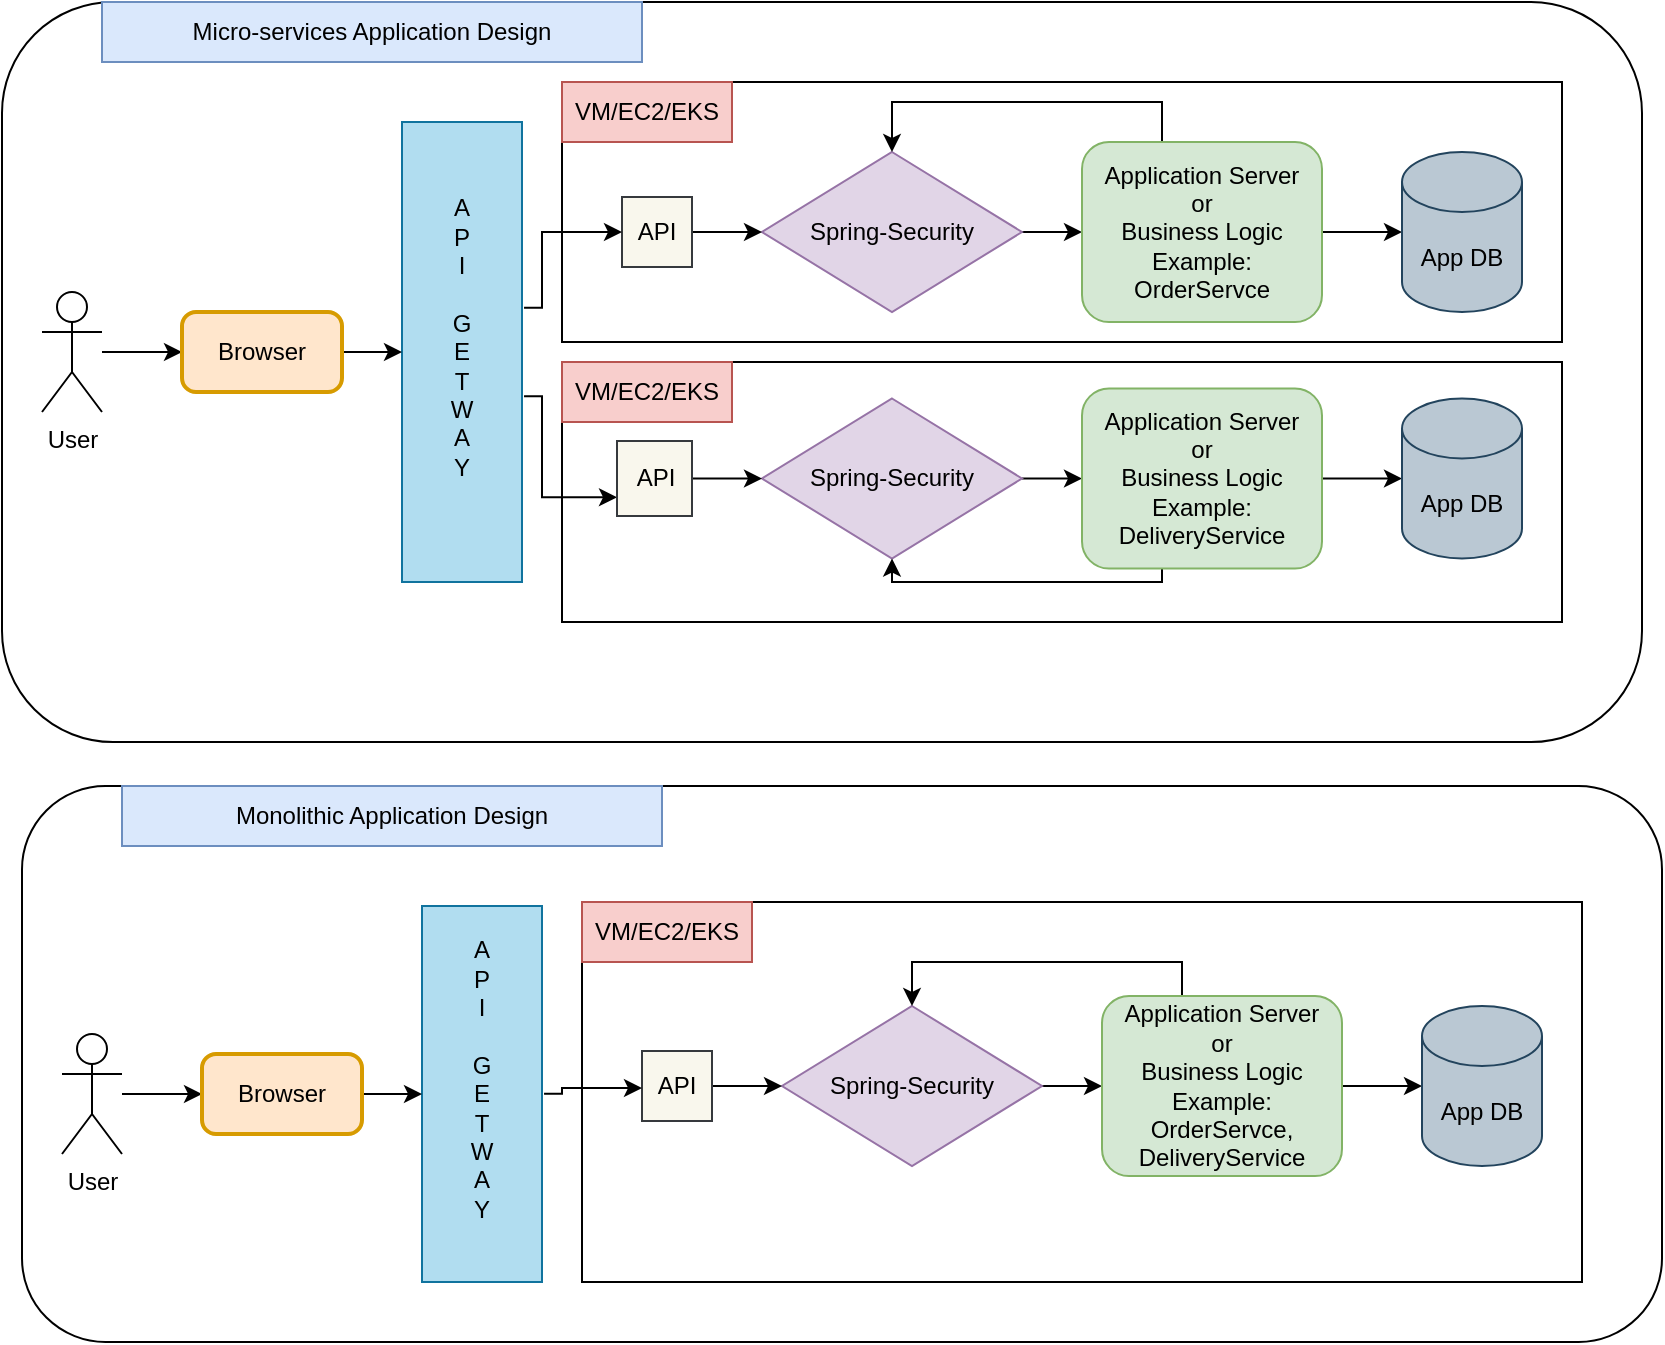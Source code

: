<mxfile version="15.4.1" type="github"><diagram id="8gxPcVhyWFga_-ock5Uq" name="Page-1"><mxGraphModel dx="1632" dy="392" grid="1" gridSize="10" guides="1" tooltips="1" connect="1" arrows="1" fold="1" page="1" pageScale="1" pageWidth="850" pageHeight="1100" math="0" shadow="0"><root><mxCell id="0"/><mxCell id="1" parent="0"/><mxCell id="V04dWPXA2Igl96lOC7Ne-37" value="" style="rounded=1;whiteSpace=wrap;html=1;" vertex="1" parent="1"><mxGeometry x="-10" y="30" width="820" height="370" as="geometry"/></mxCell><mxCell id="V04dWPXA2Igl96lOC7Ne-35" value="" style="rounded=0;whiteSpace=wrap;html=1;" vertex="1" parent="1"><mxGeometry x="270" y="70" width="500" height="130" as="geometry"/></mxCell><mxCell id="V04dWPXA2Igl96lOC7Ne-36" value="VM/EC2/EKS" style="text;html=1;strokeColor=#b85450;fillColor=#f8cecc;align=center;verticalAlign=middle;whiteSpace=wrap;rounded=0;" vertex="1" parent="1"><mxGeometry x="270" y="70" width="85" height="30" as="geometry"/></mxCell><mxCell id="V04dWPXA2Igl96lOC7Ne-33" value="" style="rounded=0;whiteSpace=wrap;html=1;" vertex="1" parent="1"><mxGeometry x="270" y="210" width="500" height="130" as="geometry"/></mxCell><mxCell id="V04dWPXA2Igl96lOC7Ne-24" style="edgeStyle=orthogonalEdgeStyle;rounded=0;orthogonalLoop=1;jettySize=auto;html=1;entryX=0;entryY=0.5;entryDx=0;entryDy=0;" edge="1" parent="1" source="V04dWPXA2Igl96lOC7Ne-2" target="V04dWPXA2Igl96lOC7Ne-7"><mxGeometry relative="1" as="geometry"/></mxCell><mxCell id="V04dWPXA2Igl96lOC7Ne-2" value="&lt;div&gt;Spring-Security&lt;/div&gt;" style="rhombus;whiteSpace=wrap;html=1;fillColor=#e1d5e7;strokeColor=#9673a6;" vertex="1" parent="1"><mxGeometry x="370" y="105" width="130" height="80" as="geometry"/></mxCell><mxCell id="V04dWPXA2Igl96lOC7Ne-4" style="edgeStyle=orthogonalEdgeStyle;rounded=0;orthogonalLoop=1;jettySize=auto;html=1;entryX=0;entryY=0.5;entryDx=0;entryDy=0;" edge="1" parent="1" source="V04dWPXA2Igl96lOC7Ne-3" target="V04dWPXA2Igl96lOC7Ne-2"><mxGeometry relative="1" as="geometry"/></mxCell><mxCell id="V04dWPXA2Igl96lOC7Ne-3" value="API" style="whiteSpace=wrap;html=1;aspect=fixed;fillColor=#f9f7ed;strokeColor=#36393d;" vertex="1" parent="1"><mxGeometry x="300" y="127.5" width="35" height="35" as="geometry"/></mxCell><mxCell id="V04dWPXA2Igl96lOC7Ne-25" style="edgeStyle=orthogonalEdgeStyle;rounded=0;orthogonalLoop=1;jettySize=auto;html=1;entryX=0;entryY=0.5;entryDx=0;entryDy=0;exitX=1.017;exitY=0.404;exitDx=0;exitDy=0;exitPerimeter=0;" edge="1" parent="1" source="V04dWPXA2Igl96lOC7Ne-5" target="V04dWPXA2Igl96lOC7Ne-3"><mxGeometry relative="1" as="geometry"><Array as="points"><mxPoint x="260" y="183"/><mxPoint x="260" y="145"/></Array></mxGeometry></mxCell><mxCell id="V04dWPXA2Igl96lOC7Ne-26" style="edgeStyle=orthogonalEdgeStyle;rounded=0;orthogonalLoop=1;jettySize=auto;html=1;entryX=0;entryY=0.75;entryDx=0;entryDy=0;exitX=1.017;exitY=0.596;exitDx=0;exitDy=0;exitPerimeter=0;" edge="1" parent="1" source="V04dWPXA2Igl96lOC7Ne-5" target="V04dWPXA2Igl96lOC7Ne-15"><mxGeometry relative="1" as="geometry"><Array as="points"><mxPoint x="260" y="227"/><mxPoint x="260" y="278"/></Array></mxGeometry></mxCell><mxCell id="V04dWPXA2Igl96lOC7Ne-5" value="&lt;div&gt;A&lt;/div&gt;&lt;div&gt;P&lt;/div&gt;&lt;div&gt;I&lt;/div&gt;&lt;div&gt;&lt;br&gt;&lt;/div&gt;&lt;div&gt;G&lt;/div&gt;&lt;div&gt;E&lt;/div&gt;&lt;div&gt;T&lt;/div&gt;&lt;div&gt;W&lt;/div&gt;&lt;div&gt;A&lt;/div&gt;&lt;div&gt;Y&lt;/div&gt;&lt;div&gt;&lt;br&gt;&lt;/div&gt;" style="rounded=0;whiteSpace=wrap;html=1;fillColor=#b1ddf0;strokeColor=#10739e;" vertex="1" parent="1"><mxGeometry x="190" y="90" width="60" height="230" as="geometry"/></mxCell><mxCell id="V04dWPXA2Igl96lOC7Ne-9" style="edgeStyle=orthogonalEdgeStyle;rounded=0;orthogonalLoop=1;jettySize=auto;html=1;entryX=0.5;entryY=0;entryDx=0;entryDy=0;" edge="1" parent="1" source="V04dWPXA2Igl96lOC7Ne-7" target="V04dWPXA2Igl96lOC7Ne-2"><mxGeometry relative="1" as="geometry"><Array as="points"><mxPoint x="570" y="80"/><mxPoint x="435" y="80"/></Array></mxGeometry></mxCell><mxCell id="V04dWPXA2Igl96lOC7Ne-11" style="edgeStyle=orthogonalEdgeStyle;rounded=0;orthogonalLoop=1;jettySize=auto;html=1;entryX=0;entryY=0.5;entryDx=0;entryDy=0;entryPerimeter=0;" edge="1" parent="1" source="V04dWPXA2Igl96lOC7Ne-7" target="V04dWPXA2Igl96lOC7Ne-10"><mxGeometry relative="1" as="geometry"/></mxCell><mxCell id="V04dWPXA2Igl96lOC7Ne-7" value="&lt;div&gt;Application Server&lt;/div&gt;&lt;div&gt;or&lt;/div&gt;&lt;div&gt;Business Logic&lt;/div&gt;&lt;div&gt;Example: OrderServce&lt;br&gt;&lt;/div&gt;" style="rounded=1;whiteSpace=wrap;html=1;fillColor=#d5e8d4;strokeColor=#82b366;" vertex="1" parent="1"><mxGeometry x="530" y="100" width="120" height="90" as="geometry"/></mxCell><mxCell id="V04dWPXA2Igl96lOC7Ne-10" value="App DB" style="shape=cylinder3;whiteSpace=wrap;html=1;boundedLbl=1;backgroundOutline=1;size=15;fillColor=#bac8d3;strokeColor=#23445d;" vertex="1" parent="1"><mxGeometry x="690" y="105" width="60" height="80" as="geometry"/></mxCell><mxCell id="V04dWPXA2Igl96lOC7Ne-20" style="edgeStyle=orthogonalEdgeStyle;rounded=0;orthogonalLoop=1;jettySize=auto;html=1;entryX=0;entryY=0.5;entryDx=0;entryDy=0;" edge="1" parent="1" source="V04dWPXA2Igl96lOC7Ne-14" target="V04dWPXA2Igl96lOC7Ne-18"><mxGeometry relative="1" as="geometry"/></mxCell><mxCell id="V04dWPXA2Igl96lOC7Ne-14" value="&lt;div&gt;Spring-Security&lt;/div&gt;" style="rhombus;whiteSpace=wrap;html=1;fillColor=#e1d5e7;strokeColor=#9673a6;" vertex="1" parent="1"><mxGeometry x="370" y="228.25" width="130" height="80" as="geometry"/></mxCell><mxCell id="V04dWPXA2Igl96lOC7Ne-22" style="edgeStyle=orthogonalEdgeStyle;rounded=0;orthogonalLoop=1;jettySize=auto;html=1;entryX=0;entryY=0.5;entryDx=0;entryDy=0;" edge="1" parent="1" source="V04dWPXA2Igl96lOC7Ne-15" target="V04dWPXA2Igl96lOC7Ne-14"><mxGeometry relative="1" as="geometry"/></mxCell><mxCell id="V04dWPXA2Igl96lOC7Ne-15" value="API" style="whiteSpace=wrap;html=1;aspect=fixed;fillColor=#f9f7ed;strokeColor=#36393d;" vertex="1" parent="1"><mxGeometry x="297.5" y="249.5" width="37.5" height="37.5" as="geometry"/></mxCell><mxCell id="V04dWPXA2Igl96lOC7Ne-17" style="edgeStyle=orthogonalEdgeStyle;rounded=0;orthogonalLoop=1;jettySize=auto;html=1;entryX=0.5;entryY=1;entryDx=0;entryDy=0;" edge="1" parent="1" source="V04dWPXA2Igl96lOC7Ne-18" target="V04dWPXA2Igl96lOC7Ne-14"><mxGeometry relative="1" as="geometry"><Array as="points"><mxPoint x="570" y="320"/><mxPoint x="435" y="320"/></Array><mxPoint x="415" y="300" as="targetPoint"/></mxGeometry></mxCell><mxCell id="V04dWPXA2Igl96lOC7Ne-21" style="edgeStyle=orthogonalEdgeStyle;rounded=0;orthogonalLoop=1;jettySize=auto;html=1;entryX=0;entryY=0.5;entryDx=0;entryDy=0;entryPerimeter=0;" edge="1" parent="1" source="V04dWPXA2Igl96lOC7Ne-18" target="V04dWPXA2Igl96lOC7Ne-19"><mxGeometry relative="1" as="geometry"/></mxCell><mxCell id="V04dWPXA2Igl96lOC7Ne-18" value="&lt;div&gt;Application Server&lt;/div&gt;&lt;div&gt;or&lt;/div&gt;&lt;div&gt;Business Logic&lt;/div&gt;&lt;div&gt;Example:&lt;/div&gt;&lt;div&gt;DeliveryService&lt;/div&gt;" style="rounded=1;whiteSpace=wrap;html=1;fillColor=#d5e8d4;strokeColor=#82b366;" vertex="1" parent="1"><mxGeometry x="530" y="223.25" width="120" height="90" as="geometry"/></mxCell><mxCell id="V04dWPXA2Igl96lOC7Ne-19" value="App DB" style="shape=cylinder3;whiteSpace=wrap;html=1;boundedLbl=1;backgroundOutline=1;size=15;fillColor=#bac8d3;strokeColor=#23445d;" vertex="1" parent="1"><mxGeometry x="690" y="228.25" width="60" height="80" as="geometry"/></mxCell><mxCell id="V04dWPXA2Igl96lOC7Ne-31" style="edgeStyle=orthogonalEdgeStyle;rounded=0;orthogonalLoop=1;jettySize=auto;html=1;entryX=0;entryY=0.5;entryDx=0;entryDy=0;" edge="1" parent="1" source="V04dWPXA2Igl96lOC7Ne-27" target="V04dWPXA2Igl96lOC7Ne-28"><mxGeometry relative="1" as="geometry"/></mxCell><mxCell id="V04dWPXA2Igl96lOC7Ne-27" value="User" style="shape=umlActor;verticalLabelPosition=bottom;verticalAlign=top;html=1;outlineConnect=0;" vertex="1" parent="1"><mxGeometry x="10" y="175" width="30" height="60" as="geometry"/></mxCell><mxCell id="V04dWPXA2Igl96lOC7Ne-30" style="edgeStyle=orthogonalEdgeStyle;rounded=0;orthogonalLoop=1;jettySize=auto;html=1;entryX=0;entryY=0.5;entryDx=0;entryDy=0;" edge="1" parent="1" source="V04dWPXA2Igl96lOC7Ne-28" target="V04dWPXA2Igl96lOC7Ne-5"><mxGeometry relative="1" as="geometry"/></mxCell><mxCell id="V04dWPXA2Igl96lOC7Ne-28" value="Browser" style="rounded=1;whiteSpace=wrap;html=1;absoluteArcSize=1;arcSize=14;strokeWidth=2;fillColor=#ffe6cc;strokeColor=#d79b00;" vertex="1" parent="1"><mxGeometry x="80" y="185" width="80" height="40" as="geometry"/></mxCell><mxCell id="V04dWPXA2Igl96lOC7Ne-34" value="VM/EC2/EKS" style="text;html=1;strokeColor=#b85450;fillColor=#f8cecc;align=center;verticalAlign=middle;whiteSpace=wrap;rounded=0;" vertex="1" parent="1"><mxGeometry x="270" y="210" width="85" height="30" as="geometry"/></mxCell><mxCell id="V04dWPXA2Igl96lOC7Ne-38" value="Micro-services Application Design" style="text;html=1;strokeColor=#6c8ebf;fillColor=#dae8fc;align=center;verticalAlign=middle;whiteSpace=wrap;rounded=0;" vertex="1" parent="1"><mxGeometry x="40" y="30" width="270" height="30" as="geometry"/></mxCell><mxCell id="V04dWPXA2Igl96lOC7Ne-69" value="" style="rounded=1;whiteSpace=wrap;html=1;" vertex="1" parent="1"><mxGeometry y="422" width="820" height="278" as="geometry"/></mxCell><mxCell id="V04dWPXA2Igl96lOC7Ne-70" value="" style="rounded=0;whiteSpace=wrap;html=1;" vertex="1" parent="1"><mxGeometry x="280" y="480" width="500" height="190" as="geometry"/></mxCell><mxCell id="V04dWPXA2Igl96lOC7Ne-71" value="VM/EC2/EKS" style="text;html=1;strokeColor=#b85450;fillColor=#f8cecc;align=center;verticalAlign=middle;whiteSpace=wrap;rounded=0;" vertex="1" parent="1"><mxGeometry x="280" y="480" width="85" height="30" as="geometry"/></mxCell><mxCell id="V04dWPXA2Igl96lOC7Ne-73" style="edgeStyle=orthogonalEdgeStyle;rounded=0;orthogonalLoop=1;jettySize=auto;html=1;entryX=0;entryY=0.5;entryDx=0;entryDy=0;" edge="1" parent="1" source="V04dWPXA2Igl96lOC7Ne-74" target="V04dWPXA2Igl96lOC7Ne-82"><mxGeometry relative="1" as="geometry"/></mxCell><mxCell id="V04dWPXA2Igl96lOC7Ne-74" value="&lt;div&gt;Spring-Security&lt;/div&gt;" style="rhombus;whiteSpace=wrap;html=1;fillColor=#e1d5e7;strokeColor=#9673a6;" vertex="1" parent="1"><mxGeometry x="380" y="532" width="130" height="80" as="geometry"/></mxCell><mxCell id="V04dWPXA2Igl96lOC7Ne-75" style="edgeStyle=orthogonalEdgeStyle;rounded=0;orthogonalLoop=1;jettySize=auto;html=1;entryX=0;entryY=0.5;entryDx=0;entryDy=0;" edge="1" parent="1" source="V04dWPXA2Igl96lOC7Ne-76" target="V04dWPXA2Igl96lOC7Ne-74"><mxGeometry relative="1" as="geometry"/></mxCell><mxCell id="V04dWPXA2Igl96lOC7Ne-76" value="API" style="whiteSpace=wrap;html=1;aspect=fixed;fillColor=#f9f7ed;strokeColor=#36393d;" vertex="1" parent="1"><mxGeometry x="310" y="554.5" width="35" height="35" as="geometry"/></mxCell><mxCell id="V04dWPXA2Igl96lOC7Ne-77" style="edgeStyle=orthogonalEdgeStyle;rounded=0;orthogonalLoop=1;jettySize=auto;html=1;entryX=0;entryY=0.5;entryDx=0;entryDy=0;exitX=1.017;exitY=0.404;exitDx=0;exitDy=0;exitPerimeter=0;" edge="1" parent="1"><mxGeometry relative="1" as="geometry"><Array as="points"><mxPoint x="270" y="576"/><mxPoint x="270" y="573"/></Array><mxPoint x="261.02" y="575.92" as="sourcePoint"/><mxPoint x="310" y="573" as="targetPoint"/></mxGeometry></mxCell><mxCell id="V04dWPXA2Igl96lOC7Ne-79" value="&lt;div&gt;A&lt;/div&gt;&lt;div&gt;P&lt;/div&gt;&lt;div&gt;I&lt;/div&gt;&lt;div&gt;&lt;br&gt;&lt;/div&gt;&lt;div&gt;G&lt;/div&gt;&lt;div&gt;E&lt;/div&gt;&lt;div&gt;T&lt;/div&gt;&lt;div&gt;W&lt;/div&gt;&lt;div&gt;A&lt;/div&gt;&lt;div&gt;Y&lt;/div&gt;&lt;div&gt;&lt;br&gt;&lt;/div&gt;" style="rounded=0;whiteSpace=wrap;html=1;fillColor=#b1ddf0;strokeColor=#10739e;" vertex="1" parent="1"><mxGeometry x="200" y="482" width="60" height="188" as="geometry"/></mxCell><mxCell id="V04dWPXA2Igl96lOC7Ne-80" style="edgeStyle=orthogonalEdgeStyle;rounded=0;orthogonalLoop=1;jettySize=auto;html=1;entryX=0.5;entryY=0;entryDx=0;entryDy=0;" edge="1" parent="1" source="V04dWPXA2Igl96lOC7Ne-82" target="V04dWPXA2Igl96lOC7Ne-74"><mxGeometry relative="1" as="geometry"><Array as="points"><mxPoint x="580" y="510"/><mxPoint x="445" y="510"/></Array></mxGeometry></mxCell><mxCell id="V04dWPXA2Igl96lOC7Ne-81" style="edgeStyle=orthogonalEdgeStyle;rounded=0;orthogonalLoop=1;jettySize=auto;html=1;entryX=0;entryY=0.5;entryDx=0;entryDy=0;entryPerimeter=0;" edge="1" parent="1" source="V04dWPXA2Igl96lOC7Ne-82" target="V04dWPXA2Igl96lOC7Ne-83"><mxGeometry relative="1" as="geometry"/></mxCell><mxCell id="V04dWPXA2Igl96lOC7Ne-82" value="&lt;div&gt;Application Server&lt;/div&gt;&lt;div&gt;or&lt;/div&gt;&lt;div&gt;Business Logic&lt;/div&gt;&lt;div&gt;Example: OrderServce, DeliveryService&lt;/div&gt;" style="rounded=1;whiteSpace=wrap;html=1;fillColor=#d5e8d4;strokeColor=#82b366;" vertex="1" parent="1"><mxGeometry x="540" y="527" width="120" height="90" as="geometry"/></mxCell><mxCell id="V04dWPXA2Igl96lOC7Ne-83" value="App DB" style="shape=cylinder3;whiteSpace=wrap;html=1;boundedLbl=1;backgroundOutline=1;size=15;fillColor=#bac8d3;strokeColor=#23445d;" vertex="1" parent="1"><mxGeometry x="700" y="532" width="60" height="80" as="geometry"/></mxCell><mxCell id="V04dWPXA2Igl96lOC7Ne-92" style="edgeStyle=orthogonalEdgeStyle;rounded=0;orthogonalLoop=1;jettySize=auto;html=1;entryX=0;entryY=0.5;entryDx=0;entryDy=0;" edge="1" parent="1" source="V04dWPXA2Igl96lOC7Ne-93" target="V04dWPXA2Igl96lOC7Ne-95"><mxGeometry relative="1" as="geometry"/></mxCell><mxCell id="V04dWPXA2Igl96lOC7Ne-93" value="User" style="shape=umlActor;verticalLabelPosition=bottom;verticalAlign=top;html=1;outlineConnect=0;" vertex="1" parent="1"><mxGeometry x="20" y="546" width="30" height="60" as="geometry"/></mxCell><mxCell id="V04dWPXA2Igl96lOC7Ne-94" style="edgeStyle=orthogonalEdgeStyle;rounded=0;orthogonalLoop=1;jettySize=auto;html=1;entryX=0;entryY=0.5;entryDx=0;entryDy=0;" edge="1" parent="1" source="V04dWPXA2Igl96lOC7Ne-95" target="V04dWPXA2Igl96lOC7Ne-79"><mxGeometry relative="1" as="geometry"/></mxCell><mxCell id="V04dWPXA2Igl96lOC7Ne-95" value="Browser" style="rounded=1;whiteSpace=wrap;html=1;absoluteArcSize=1;arcSize=14;strokeWidth=2;fillColor=#ffe6cc;strokeColor=#d79b00;" vertex="1" parent="1"><mxGeometry x="90" y="556" width="80" height="40" as="geometry"/></mxCell><mxCell id="V04dWPXA2Igl96lOC7Ne-97" value="Monolithic Application Design" style="text;html=1;strokeColor=#6c8ebf;fillColor=#dae8fc;align=center;verticalAlign=middle;whiteSpace=wrap;rounded=0;" vertex="1" parent="1"><mxGeometry x="50" y="422" width="270" height="30" as="geometry"/></mxCell></root></mxGraphModel></diagram></mxfile>
